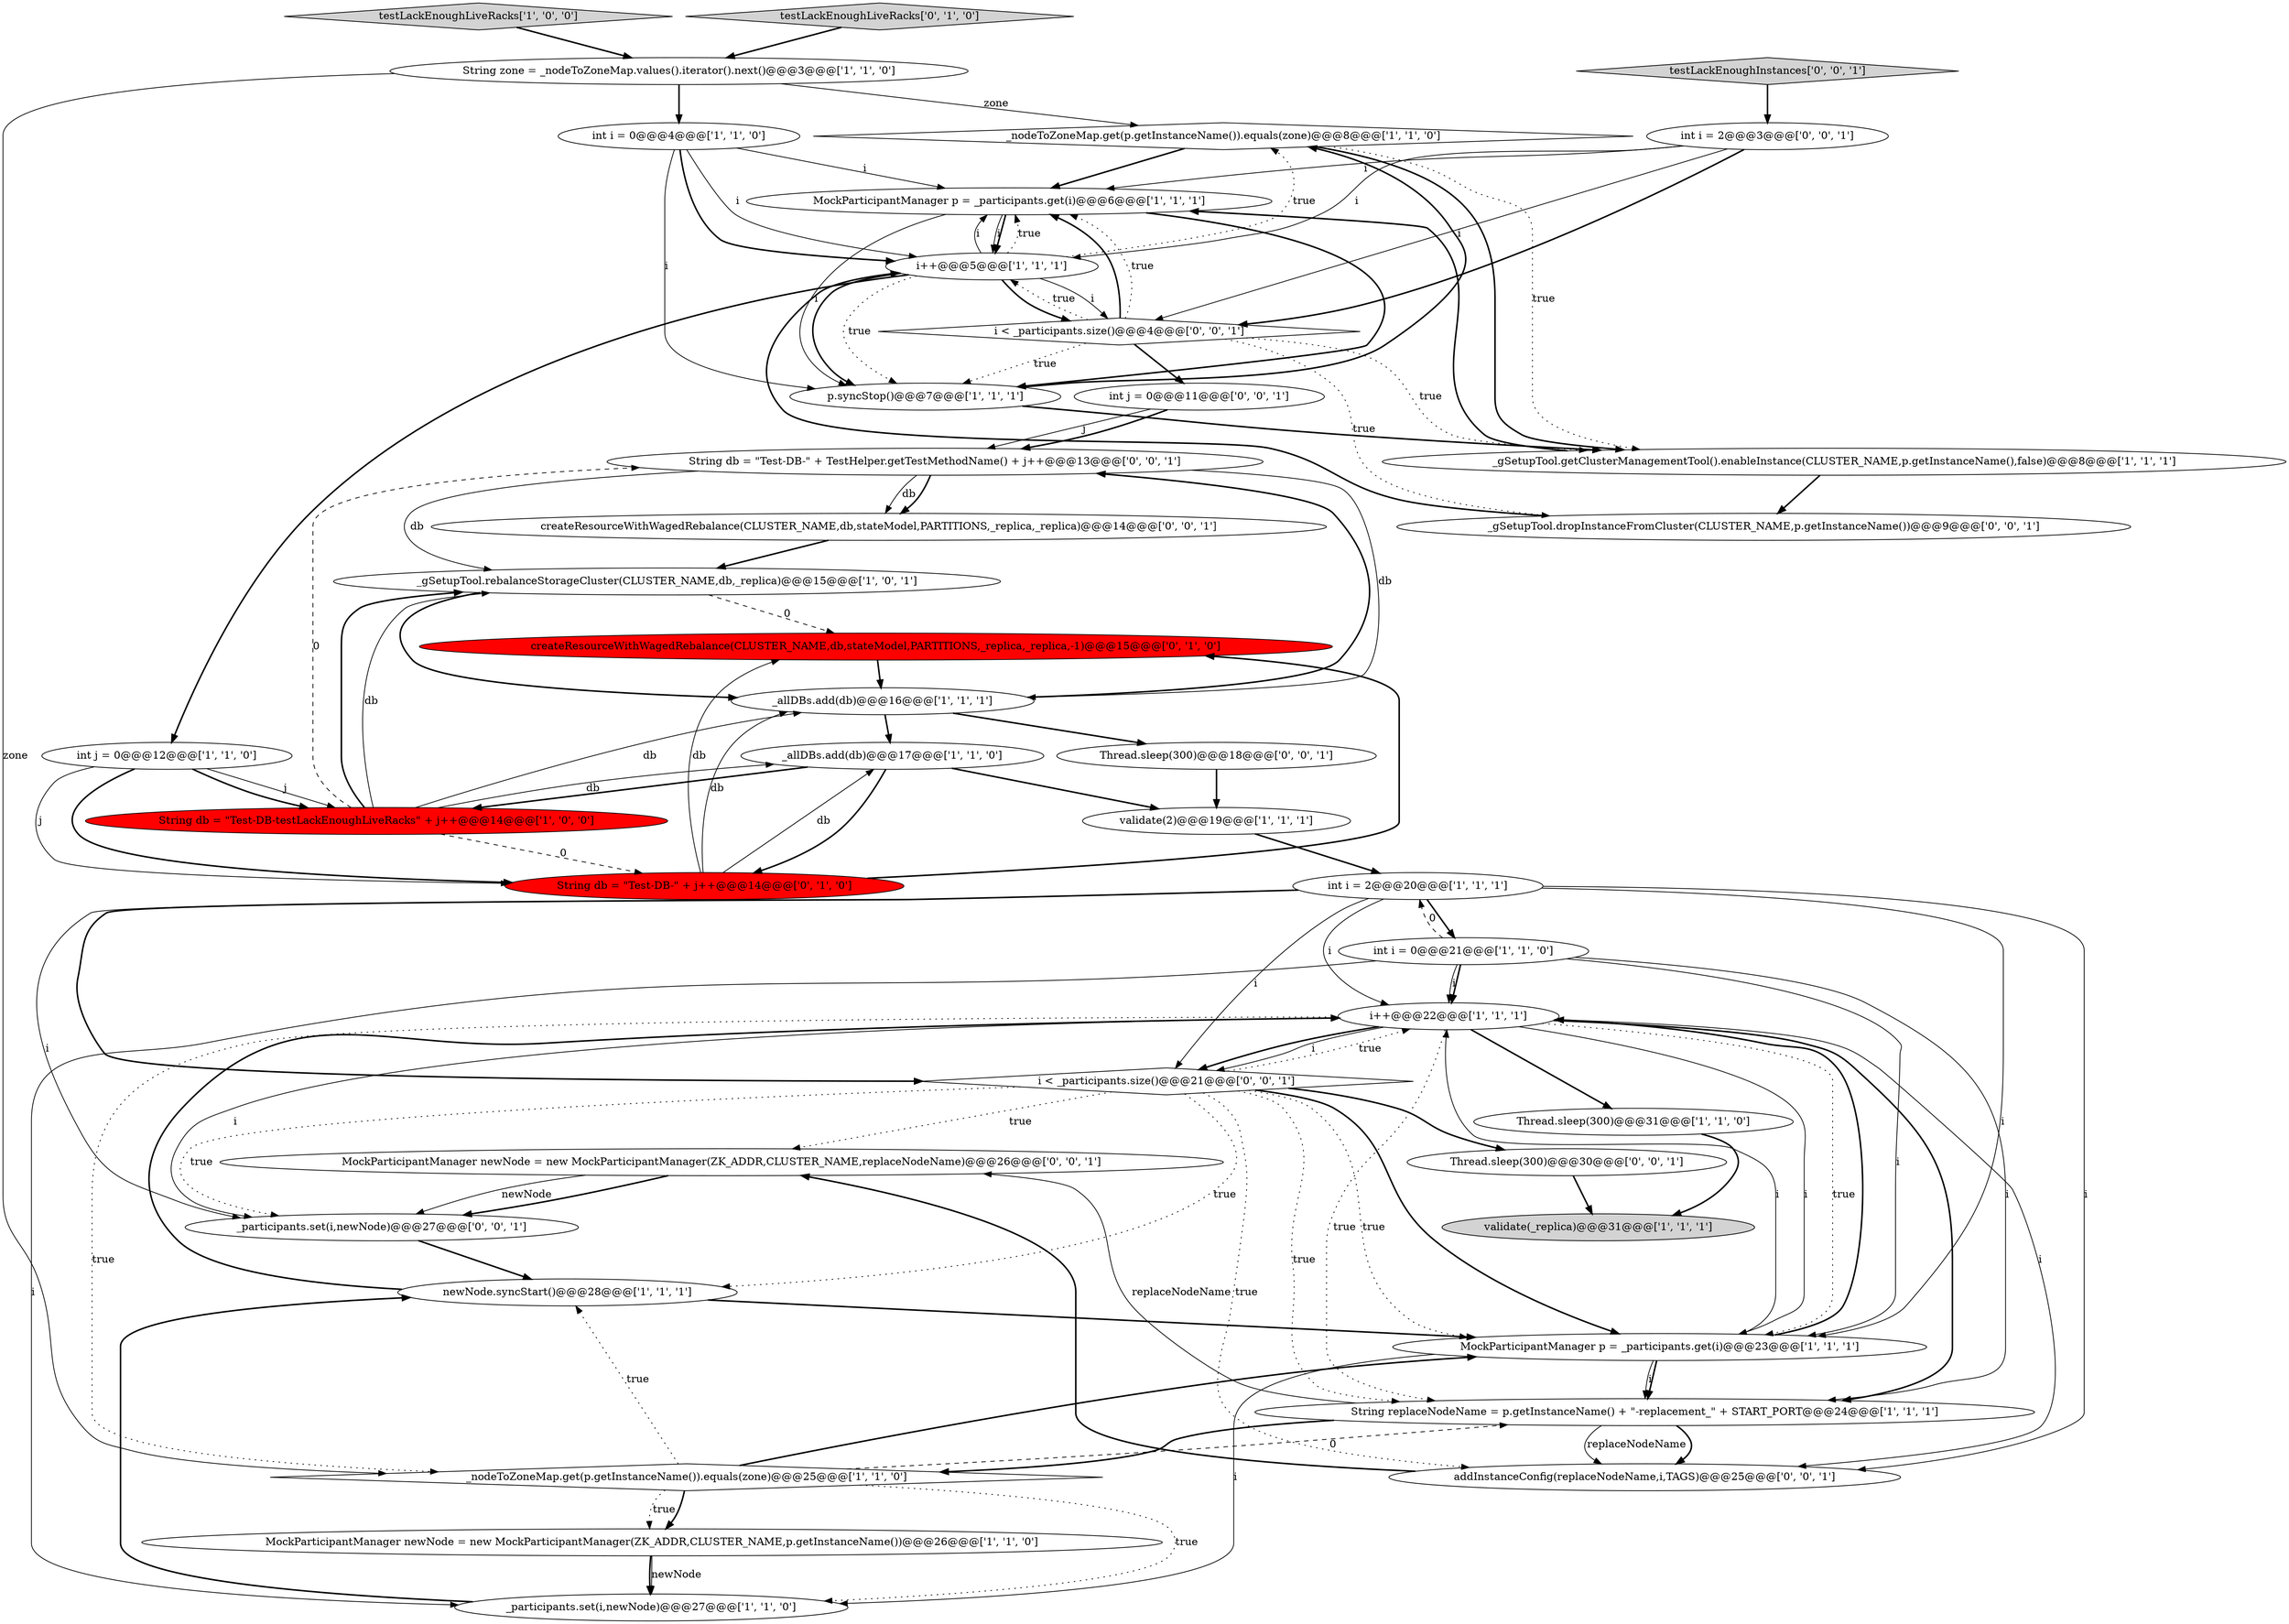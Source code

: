 digraph {
15 [style = filled, label = "validate(2)@@@19@@@['1', '1', '1']", fillcolor = white, shape = ellipse image = "AAA0AAABBB1BBB"];
31 [style = filled, label = "testLackEnoughInstances['0', '0', '1']", fillcolor = lightgray, shape = diamond image = "AAA0AAABBB3BBB"];
7 [style = filled, label = "String zone = _nodeToZoneMap.values().iterator().next()@@@3@@@['1', '1', '0']", fillcolor = white, shape = ellipse image = "AAA0AAABBB1BBB"];
6 [style = filled, label = "_gSetupTool.rebalanceStorageCluster(CLUSTER_NAME,db,_replica)@@@15@@@['1', '0', '1']", fillcolor = white, shape = ellipse image = "AAA0AAABBB1BBB"];
23 [style = filled, label = "i++@@@22@@@['1', '1', '1']", fillcolor = white, shape = ellipse image = "AAA0AAABBB1BBB"];
13 [style = filled, label = "validate(_replica)@@@31@@@['1', '1', '1']", fillcolor = lightgray, shape = ellipse image = "AAA0AAABBB1BBB"];
39 [style = filled, label = "i < _participants.size()@@@21@@@['0', '0', '1']", fillcolor = white, shape = diamond image = "AAA0AAABBB3BBB"];
29 [style = filled, label = "Thread.sleep(300)@@@18@@@['0', '0', '1']", fillcolor = white, shape = ellipse image = "AAA0AAABBB3BBB"];
4 [style = filled, label = "Thread.sleep(300)@@@31@@@['1', '1', '0']", fillcolor = white, shape = ellipse image = "AAA0AAABBB1BBB"];
38 [style = filled, label = "int j = 0@@@11@@@['0', '0', '1']", fillcolor = white, shape = ellipse image = "AAA0AAABBB3BBB"];
12 [style = filled, label = "_nodeToZoneMap.get(p.getInstanceName()).equals(zone)@@@25@@@['1', '1', '0']", fillcolor = white, shape = diamond image = "AAA0AAABBB1BBB"];
34 [style = filled, label = "_gSetupTool.dropInstanceFromCluster(CLUSTER_NAME,p.getInstanceName())@@@9@@@['0', '0', '1']", fillcolor = white, shape = ellipse image = "AAA0AAABBB3BBB"];
9 [style = filled, label = "int i = 2@@@20@@@['1', '1', '1']", fillcolor = white, shape = ellipse image = "AAA0AAABBB1BBB"];
1 [style = filled, label = "_nodeToZoneMap.get(p.getInstanceName()).equals(zone)@@@8@@@['1', '1', '0']", fillcolor = white, shape = diamond image = "AAA0AAABBB1BBB"];
28 [style = filled, label = "String db = \"Test-DB-\" + TestHelper.getTestMethodName() + j++@@@13@@@['0', '0', '1']", fillcolor = white, shape = ellipse image = "AAA0AAABBB3BBB"];
30 [style = filled, label = "_participants.set(i,newNode)@@@27@@@['0', '0', '1']", fillcolor = white, shape = ellipse image = "AAA0AAABBB3BBB"];
36 [style = filled, label = "Thread.sleep(300)@@@30@@@['0', '0', '1']", fillcolor = white, shape = ellipse image = "AAA0AAABBB3BBB"];
17 [style = filled, label = "MockParticipantManager newNode = new MockParticipantManager(ZK_ADDR,CLUSTER_NAME,p.getInstanceName())@@@26@@@['1', '1', '0']", fillcolor = white, shape = ellipse image = "AAA0AAABBB1BBB"];
32 [style = filled, label = "i < _participants.size()@@@4@@@['0', '0', '1']", fillcolor = white, shape = diamond image = "AAA0AAABBB3BBB"];
26 [style = filled, label = "String db = \"Test-DB-\" + j++@@@14@@@['0', '1', '0']", fillcolor = red, shape = ellipse image = "AAA1AAABBB2BBB"];
11 [style = filled, label = "testLackEnoughLiveRacks['1', '0', '0']", fillcolor = lightgray, shape = diamond image = "AAA0AAABBB1BBB"];
0 [style = filled, label = "i++@@@5@@@['1', '1', '1']", fillcolor = white, shape = ellipse image = "AAA0AAABBB1BBB"];
14 [style = filled, label = "newNode.syncStart()@@@28@@@['1', '1', '1']", fillcolor = white, shape = ellipse image = "AAA0AAABBB1BBB"];
22 [style = filled, label = "int i = 0@@@21@@@['1', '1', '0']", fillcolor = white, shape = ellipse image = "AAA0AAABBB1BBB"];
3 [style = filled, label = "_participants.set(i,newNode)@@@27@@@['1', '1', '0']", fillcolor = white, shape = ellipse image = "AAA0AAABBB1BBB"];
40 [style = filled, label = "createResourceWithWagedRebalance(CLUSTER_NAME,db,stateModel,PARTITIONS,_replica,_replica)@@@14@@@['0', '0', '1']", fillcolor = white, shape = ellipse image = "AAA0AAABBB3BBB"];
10 [style = filled, label = "int j = 0@@@12@@@['1', '1', '0']", fillcolor = white, shape = ellipse image = "AAA0AAABBB1BBB"];
18 [style = filled, label = "int i = 0@@@4@@@['1', '1', '0']", fillcolor = white, shape = ellipse image = "AAA0AAABBB1BBB"];
24 [style = filled, label = "String replaceNodeName = p.getInstanceName() + \"-replacement_\" + START_PORT@@@24@@@['1', '1', '1']", fillcolor = white, shape = ellipse image = "AAA0AAABBB1BBB"];
25 [style = filled, label = "testLackEnoughLiveRacks['0', '1', '0']", fillcolor = lightgray, shape = diamond image = "AAA0AAABBB2BBB"];
27 [style = filled, label = "createResourceWithWagedRebalance(CLUSTER_NAME,db,stateModel,PARTITIONS,_replica,_replica,-1)@@@15@@@['0', '1', '0']", fillcolor = red, shape = ellipse image = "AAA1AAABBB2BBB"];
8 [style = filled, label = "_allDBs.add(db)@@@17@@@['1', '1', '0']", fillcolor = white, shape = ellipse image = "AAA0AAABBB1BBB"];
16 [style = filled, label = "String db = \"Test-DB-testLackEnoughLiveRacks\" + j++@@@14@@@['1', '0', '0']", fillcolor = red, shape = ellipse image = "AAA1AAABBB1BBB"];
20 [style = filled, label = "_allDBs.add(db)@@@16@@@['1', '1', '1']", fillcolor = white, shape = ellipse image = "AAA0AAABBB1BBB"];
5 [style = filled, label = "MockParticipantManager p = _participants.get(i)@@@23@@@['1', '1', '1']", fillcolor = white, shape = ellipse image = "AAA0AAABBB1BBB"];
33 [style = filled, label = "addInstanceConfig(replaceNodeName,i,TAGS)@@@25@@@['0', '0', '1']", fillcolor = white, shape = ellipse image = "AAA0AAABBB3BBB"];
21 [style = filled, label = "MockParticipantManager p = _participants.get(i)@@@6@@@['1', '1', '1']", fillcolor = white, shape = ellipse image = "AAA0AAABBB1BBB"];
35 [style = filled, label = "MockParticipantManager newNode = new MockParticipantManager(ZK_ADDR,CLUSTER_NAME,replaceNodeName)@@@26@@@['0', '0', '1']", fillcolor = white, shape = ellipse image = "AAA0AAABBB3BBB"];
37 [style = filled, label = "int i = 2@@@3@@@['0', '0', '1']", fillcolor = white, shape = ellipse image = "AAA0AAABBB3BBB"];
2 [style = filled, label = "p.syncStop()@@@7@@@['1', '1', '1']", fillcolor = white, shape = ellipse image = "AAA0AAABBB1BBB"];
19 [style = filled, label = "_gSetupTool.getClusterManagementTool().enableInstance(CLUSTER_NAME,p.getInstanceName(),false)@@@8@@@['1', '1', '1']", fillcolor = white, shape = ellipse image = "AAA0AAABBB1BBB"];
8->16 [style = bold, label=""];
31->37 [style = bold, label=""];
29->15 [style = bold, label=""];
9->30 [style = solid, label="i"];
35->30 [style = solid, label="newNode"];
28->20 [style = solid, label="db"];
40->6 [style = bold, label=""];
12->5 [style = bold, label=""];
7->1 [style = solid, label="zone"];
28->6 [style = solid, label="db"];
39->24 [style = dotted, label="true"];
9->23 [style = solid, label="i"];
32->0 [style = dotted, label="true"];
23->5 [style = dotted, label="true"];
26->27 [style = solid, label="db"];
9->33 [style = solid, label="i"];
22->5 [style = solid, label="i"];
21->2 [style = solid, label="i"];
21->2 [style = bold, label=""];
7->12 [style = solid, label="zone"];
10->26 [style = solid, label="j"];
16->26 [style = dashed, label="0"];
0->21 [style = dotted, label="true"];
1->21 [style = bold, label=""];
12->24 [style = dashed, label="0"];
37->32 [style = bold, label=""];
22->9 [style = dashed, label="0"];
30->14 [style = bold, label=""];
22->3 [style = solid, label="i"];
39->5 [style = dotted, label="true"];
18->2 [style = solid, label="i"];
24->35 [style = solid, label="replaceNodeName"];
0->21 [style = solid, label="i"];
16->28 [style = dashed, label="0"];
18->0 [style = bold, label=""];
39->35 [style = dotted, label="true"];
12->3 [style = dotted, label="true"];
19->34 [style = bold, label=""];
38->28 [style = solid, label="j"];
12->17 [style = dotted, label="true"];
9->39 [style = bold, label=""];
21->0 [style = bold, label=""];
5->23 [style = bold, label=""];
5->3 [style = solid, label="i"];
38->28 [style = bold, label=""];
16->6 [style = bold, label=""];
32->2 [style = dotted, label="true"];
10->26 [style = bold, label=""];
37->32 [style = solid, label="i"];
23->30 [style = solid, label="i"];
25->7 [style = bold, label=""];
22->23 [style = bold, label=""];
34->0 [style = bold, label=""];
23->33 [style = solid, label="i"];
26->27 [style = bold, label=""];
20->8 [style = bold, label=""];
37->21 [style = solid, label="i"];
9->39 [style = solid, label="i"];
6->27 [style = dashed, label="0"];
15->9 [style = bold, label=""];
26->20 [style = solid, label="db"];
5->24 [style = solid, label="i"];
1->19 [style = bold, label=""];
27->20 [style = bold, label=""];
23->24 [style = dotted, label="true"];
9->22 [style = bold, label=""];
5->23 [style = solid, label="i"];
24->12 [style = bold, label=""];
8->15 [style = bold, label=""];
32->34 [style = dotted, label="true"];
39->5 [style = bold, label=""];
9->5 [style = solid, label="i"];
2->1 [style = bold, label=""];
0->32 [style = solid, label="i"];
4->13 [style = bold, label=""];
12->17 [style = bold, label=""];
16->8 [style = solid, label="db"];
39->30 [style = dotted, label="true"];
26->8 [style = solid, label="db"];
1->19 [style = dotted, label="true"];
22->23 [style = solid, label="i"];
39->14 [style = dotted, label="true"];
28->40 [style = solid, label="db"];
6->20 [style = bold, label=""];
24->33 [style = bold, label=""];
39->23 [style = dotted, label="true"];
36->13 [style = bold, label=""];
10->16 [style = bold, label=""];
14->23 [style = bold, label=""];
5->24 [style = bold, label=""];
17->3 [style = bold, label=""];
7->18 [style = bold, label=""];
23->39 [style = bold, label=""];
0->32 [style = bold, label=""];
17->3 [style = solid, label="newNode"];
35->30 [style = bold, label=""];
23->39 [style = solid, label="i"];
22->24 [style = solid, label="i"];
0->1 [style = dotted, label="true"];
10->16 [style = solid, label="j"];
14->5 [style = bold, label=""];
19->21 [style = bold, label=""];
33->35 [style = bold, label=""];
32->21 [style = bold, label=""];
2->19 [style = bold, label=""];
28->40 [style = bold, label=""];
32->21 [style = dotted, label="true"];
20->29 [style = bold, label=""];
18->0 [style = solid, label="i"];
0->2 [style = bold, label=""];
3->14 [style = bold, label=""];
20->28 [style = bold, label=""];
23->4 [style = bold, label=""];
32->38 [style = bold, label=""];
12->14 [style = dotted, label="true"];
0->10 [style = bold, label=""];
23->24 [style = bold, label=""];
16->20 [style = solid, label="db"];
23->5 [style = solid, label="i"];
16->6 [style = solid, label="db"];
37->0 [style = solid, label="i"];
24->33 [style = solid, label="replaceNodeName"];
18->21 [style = solid, label="i"];
0->2 [style = dotted, label="true"];
23->12 [style = dotted, label="true"];
21->0 [style = solid, label="i"];
39->36 [style = bold, label=""];
39->33 [style = dotted, label="true"];
11->7 [style = bold, label=""];
32->19 [style = dotted, label="true"];
8->26 [style = bold, label=""];
}

